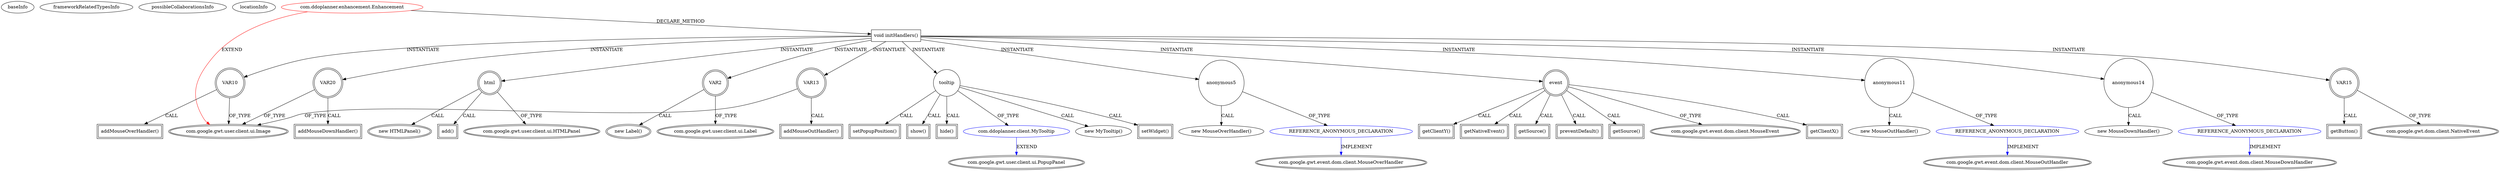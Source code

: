 digraph {
baseInfo[graphId=144,category="extension_graph",isAnonymous=false,possibleRelation=true]
frameworkRelatedTypesInfo[0="com.google.gwt.user.client.ui.Image"]
possibleCollaborationsInfo[0="144~CLIENT_METHOD_DECLARATION-INSTANTIATION-~com.google.gwt.user.client.ui.Image ~com.google.gwt.event.dom.client.MouseDownHandler ~false~true",1="144~CLIENT_METHOD_DECLARATION-INSTANTIATION-~com.google.gwt.user.client.ui.Image ~com.google.gwt.event.dom.client.MouseOverHandler ~false~true",2="144~CLIENT_METHOD_DECLARATION-INSTANTIATION-~com.google.gwt.user.client.ui.Image ~com.google.gwt.event.dom.client.MouseOutHandler ~false~true",3="144~CLIENT_METHOD_DECLARATION-INSTANTIATION-~com.google.gwt.user.client.ui.Image ~com.google.gwt.user.client.ui.PopupPanel ~false~false"]
locationInfo[projectName="Duke-H--DDOPlanner",filePath="/Duke-H--DDOPlanner/DDOPlanner-master/DDOPlanner/src/com/ddoplanner/enhancement/Enhancement.java",contextSignature="Enhancement",graphId="144"]
0[label="com.ddoplanner.enhancement.Enhancement",vertexType="ROOT_CLIENT_CLASS_DECLARATION",isFrameworkType=false,color=red]
1[label="com.google.gwt.user.client.ui.Image",vertexType="FRAMEWORK_CLASS_TYPE",isFrameworkType=true,peripheries=2]
2[label="void initHandlers()",vertexType="CLIENT_METHOD_DECLARATION",isFrameworkType=false,shape=box]
4[label="html",vertexType="VARIABLE_EXPRESION",isFrameworkType=true,peripheries=2,shape=circle]
5[label="com.google.gwt.user.client.ui.HTMLPanel",vertexType="FRAMEWORK_CLASS_TYPE",isFrameworkType=true,peripheries=2]
3[label="new HTMLPanel()",vertexType="CONSTRUCTOR_CALL",isFrameworkType=true,peripheries=2]
7[label="add()",vertexType="INSIDE_CALL",isFrameworkType=true,peripheries=2,shape=box]
9[label="VAR2",vertexType="VARIABLE_EXPRESION",isFrameworkType=true,peripheries=2,shape=circle]
10[label="com.google.gwt.user.client.ui.Label",vertexType="FRAMEWORK_CLASS_TYPE",isFrameworkType=true,peripheries=2]
8[label="new Label()",vertexType="CONSTRUCTOR_CALL",isFrameworkType=true,peripheries=2]
12[label="tooltip",vertexType="VARIABLE_EXPRESION",isFrameworkType=false,shape=circle]
13[label="com.ddoplanner.client.MyTooltip",vertexType="REFERENCE_CLIENT_CLASS_DECLARATION",isFrameworkType=false,color=blue]
14[label="com.google.gwt.user.client.ui.PopupPanel",vertexType="FRAMEWORK_CLASS_TYPE",isFrameworkType=true,peripheries=2]
11[label="new MyTooltip()",vertexType="CONSTRUCTOR_CALL",isFrameworkType=false]
16[label="setWidget()",vertexType="INSIDE_CALL",isFrameworkType=true,peripheries=2,shape=box]
18[label="anonymous5",vertexType="VARIABLE_EXPRESION",isFrameworkType=false,shape=circle]
19[label="REFERENCE_ANONYMOUS_DECLARATION",vertexType="REFERENCE_ANONYMOUS_DECLARATION",isFrameworkType=false,color=blue]
20[label="com.google.gwt.event.dom.client.MouseOverHandler",vertexType="FRAMEWORK_INTERFACE_TYPE",isFrameworkType=true,peripheries=2]
17[label="new MouseOverHandler()",vertexType="CONSTRUCTOR_CALL",isFrameworkType=false]
22[label="setPopupPosition()",vertexType="INSIDE_CALL",isFrameworkType=true,peripheries=2,shape=box]
23[label="event",vertexType="VARIABLE_EXPRESION",isFrameworkType=true,peripheries=2,shape=circle]
25[label="com.google.gwt.event.dom.client.MouseEvent",vertexType="FRAMEWORK_CLASS_TYPE",isFrameworkType=true,peripheries=2]
24[label="getClientX()",vertexType="INSIDE_CALL",isFrameworkType=true,peripheries=2,shape=box]
27[label="getClientY()",vertexType="INSIDE_CALL",isFrameworkType=true,peripheries=2,shape=box]
29[label="show()",vertexType="INSIDE_CALL",isFrameworkType=true,peripheries=2,shape=box]
30[label="VAR10",vertexType="VARIABLE_EXPRESION",isFrameworkType=true,peripheries=2,shape=circle]
31[label="addMouseOverHandler()",vertexType="INSIDE_CALL",isFrameworkType=true,peripheries=2,shape=box]
34[label="anonymous11",vertexType="VARIABLE_EXPRESION",isFrameworkType=false,shape=circle]
35[label="REFERENCE_ANONYMOUS_DECLARATION",vertexType="REFERENCE_ANONYMOUS_DECLARATION",isFrameworkType=false,color=blue]
36[label="com.google.gwt.event.dom.client.MouseOutHandler",vertexType="FRAMEWORK_INTERFACE_TYPE",isFrameworkType=true,peripheries=2]
33[label="new MouseOutHandler()",vertexType="CONSTRUCTOR_CALL",isFrameworkType=false]
38[label="hide()",vertexType="INSIDE_CALL",isFrameworkType=true,peripheries=2,shape=box]
39[label="VAR13",vertexType="VARIABLE_EXPRESION",isFrameworkType=true,peripheries=2,shape=circle]
40[label="addMouseOutHandler()",vertexType="INSIDE_CALL",isFrameworkType=true,peripheries=2,shape=box]
43[label="anonymous14",vertexType="VARIABLE_EXPRESION",isFrameworkType=false,shape=circle]
44[label="REFERENCE_ANONYMOUS_DECLARATION",vertexType="REFERENCE_ANONYMOUS_DECLARATION",isFrameworkType=false,color=blue]
45[label="com.google.gwt.event.dom.client.MouseDownHandler",vertexType="FRAMEWORK_INTERFACE_TYPE",isFrameworkType=true,peripheries=2]
42[label="new MouseDownHandler()",vertexType="CONSTRUCTOR_CALL",isFrameworkType=false]
46[label="VAR15",vertexType="VARIABLE_EXPRESION",isFrameworkType=true,peripheries=2,shape=circle]
48[label="com.google.gwt.dom.client.NativeEvent",vertexType="FRAMEWORK_CLASS_TYPE",isFrameworkType=true,peripheries=2]
47[label="getButton()",vertexType="INSIDE_CALL",isFrameworkType=true,peripheries=2,shape=box]
50[label="getNativeEvent()",vertexType="INSIDE_CALL",isFrameworkType=true,peripheries=2,shape=box]
52[label="getSource()",vertexType="INSIDE_CALL",isFrameworkType=true,peripheries=2,shape=box]
54[label="preventDefault()",vertexType="INSIDE_CALL",isFrameworkType=true,peripheries=2,shape=box]
56[label="getSource()",vertexType="INSIDE_CALL",isFrameworkType=true,peripheries=2,shape=box]
57[label="VAR20",vertexType="VARIABLE_EXPRESION",isFrameworkType=true,peripheries=2,shape=circle]
58[label="addMouseDownHandler()",vertexType="INSIDE_CALL",isFrameworkType=true,peripheries=2,shape=box]
0->1[label="EXTEND",color=red]
0->2[label="DECLARE_METHOD"]
2->4[label="INSTANTIATE"]
4->5[label="OF_TYPE"]
4->3[label="CALL"]
4->7[label="CALL"]
2->9[label="INSTANTIATE"]
9->10[label="OF_TYPE"]
9->8[label="CALL"]
2->12[label="INSTANTIATE"]
13->14[label="EXTEND",color=blue]
12->13[label="OF_TYPE"]
12->11[label="CALL"]
12->16[label="CALL"]
2->18[label="INSTANTIATE"]
19->20[label="IMPLEMENT",color=blue]
18->19[label="OF_TYPE"]
18->17[label="CALL"]
12->22[label="CALL"]
2->23[label="INSTANTIATE"]
23->25[label="OF_TYPE"]
23->24[label="CALL"]
23->27[label="CALL"]
12->29[label="CALL"]
2->30[label="INSTANTIATE"]
30->1[label="OF_TYPE"]
30->31[label="CALL"]
2->34[label="INSTANTIATE"]
35->36[label="IMPLEMENT",color=blue]
34->35[label="OF_TYPE"]
34->33[label="CALL"]
12->38[label="CALL"]
2->39[label="INSTANTIATE"]
39->1[label="OF_TYPE"]
39->40[label="CALL"]
2->43[label="INSTANTIATE"]
44->45[label="IMPLEMENT",color=blue]
43->44[label="OF_TYPE"]
43->42[label="CALL"]
2->46[label="INSTANTIATE"]
46->48[label="OF_TYPE"]
46->47[label="CALL"]
23->50[label="CALL"]
23->52[label="CALL"]
23->54[label="CALL"]
23->56[label="CALL"]
2->57[label="INSTANTIATE"]
57->1[label="OF_TYPE"]
57->58[label="CALL"]
}
